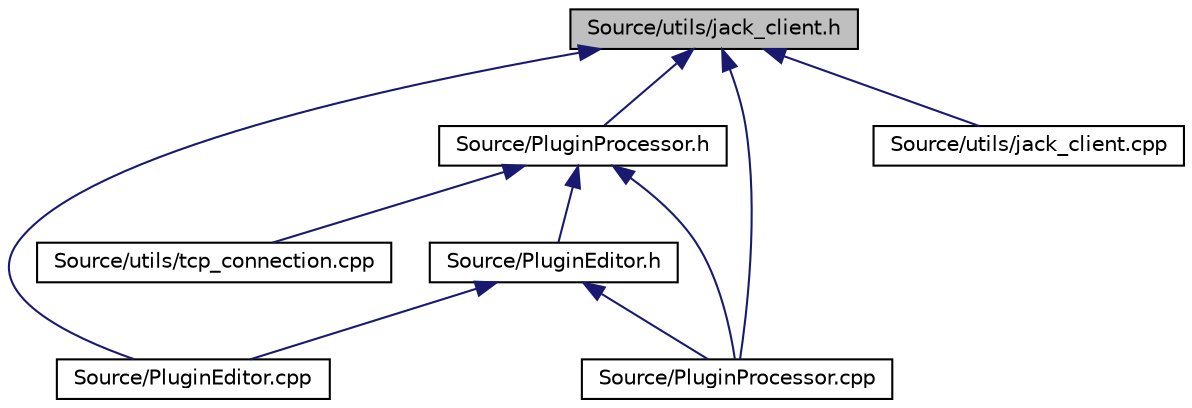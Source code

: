 digraph "Source/utils/jack_client.h"
{
  edge [fontname="Helvetica",fontsize="10",labelfontname="Helvetica",labelfontsize="10"];
  node [fontname="Helvetica",fontsize="10",shape=record];
  Node1 [label="Source/utils/jack_client.h",height=0.2,width=0.4,color="black", fillcolor="grey75", style="filled" fontcolor="black"];
  Node1 -> Node2 [dir="back",color="midnightblue",fontsize="10",style="solid"];
  Node2 [label="Source/PluginProcessor.h",height=0.2,width=0.4,color="black", fillcolor="white", style="filled",URL="$PluginProcessor_8h.html"];
  Node2 -> Node3 [dir="back",color="midnightblue",fontsize="10",style="solid"];
  Node3 [label="Source/PluginEditor.h",height=0.2,width=0.4,color="black", fillcolor="white", style="filled",URL="$PluginEditor_8h.html"];
  Node3 -> Node4 [dir="back",color="midnightblue",fontsize="10",style="solid"];
  Node4 [label="Source/PluginEditor.cpp",height=0.2,width=0.4,color="black", fillcolor="white", style="filled",URL="$PluginEditor_8cpp.html"];
  Node3 -> Node5 [dir="back",color="midnightblue",fontsize="10",style="solid"];
  Node5 [label="Source/PluginProcessor.cpp",height=0.2,width=0.4,color="black", fillcolor="white", style="filled",URL="$PluginProcessor_8cpp.html"];
  Node2 -> Node5 [dir="back",color="midnightblue",fontsize="10",style="solid"];
  Node2 -> Node6 [dir="back",color="midnightblue",fontsize="10",style="solid"];
  Node6 [label="Source/utils/tcp_connection.cpp",height=0.2,width=0.4,color="black", fillcolor="white", style="filled",URL="$tcp__connection_8cpp.html"];
  Node1 -> Node4 [dir="back",color="midnightblue",fontsize="10",style="solid"];
  Node1 -> Node5 [dir="back",color="midnightblue",fontsize="10",style="solid"];
  Node1 -> Node7 [dir="back",color="midnightblue",fontsize="10",style="solid"];
  Node7 [label="Source/utils/jack_client.cpp",height=0.2,width=0.4,color="black", fillcolor="white", style="filled",URL="$jack__client_8cpp.html"];
}
